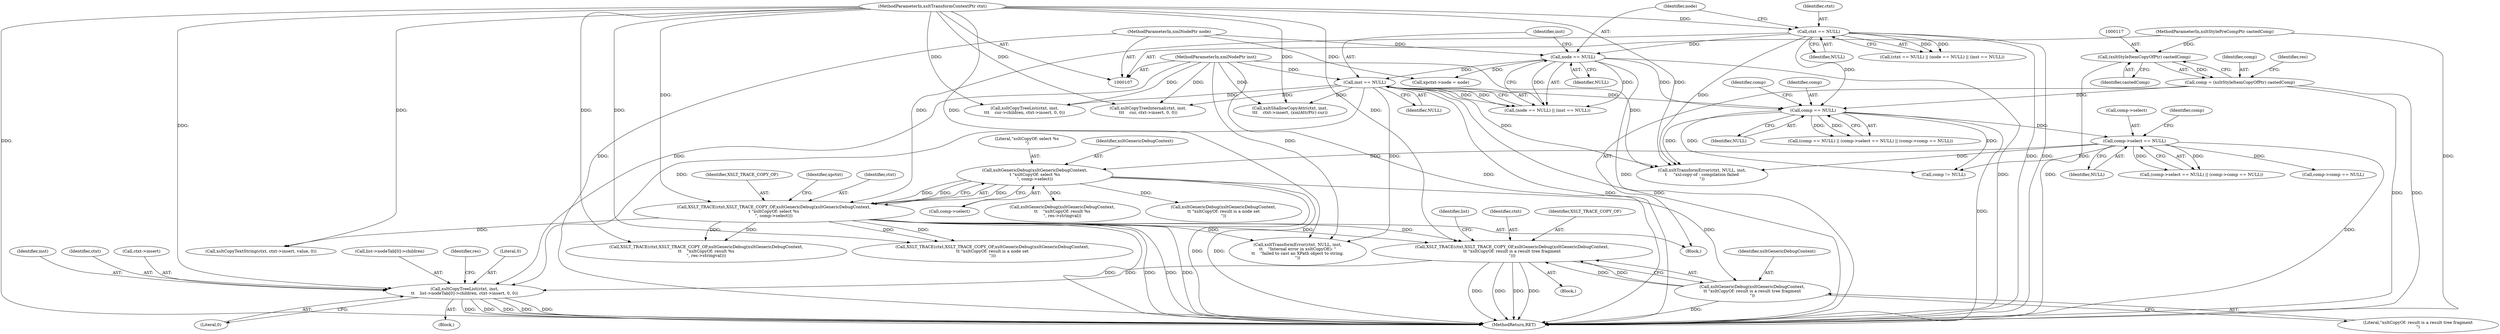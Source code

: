 digraph "0_Chrome_96dbafe288dbe2f0cc45fa3c39daf6d0c37acbab_35@array" {
"1000461" [label="(Call,xsltCopyTreeList(ctxt, inst,\n\t\t    list->nodeTab[0]->children, ctxt->insert, 0, 0))"];
"1000424" [label="(Call,XSLT_TRACE(ctxt,XSLT_TRACE_COPY_OF,xsltGenericDebug(xsltGenericDebugContext,\n\t\t \"xsltCopyOf: result is a result tree fragment\n\")))"];
"1000171" [label="(Call,XSLT_TRACE(ctxt,XSLT_TRACE_COPY_OF,xsltGenericDebug(xsltGenericDebugContext,\n\t \"xsltCopyOf: select %s\n\", comp->select)))"];
"1000137" [label="(Call,ctxt == NULL)"];
"1000108" [label="(MethodParameterIn,xsltTransformContextPtr ctxt)"];
"1000174" [label="(Call,xsltGenericDebug(xsltGenericDebugContext,\n\t \"xsltCopyOf: select %s\n\", comp->select))"];
"1000154" [label="(Call,comp->select == NULL)"];
"1000150" [label="(Call,comp == NULL)"];
"1000114" [label="(Call,comp = (xsltStyleItemCopyOfPtr) castedComp)"];
"1000116" [label="(Call,(xsltStyleItemCopyOfPtr) castedComp)"];
"1000111" [label="(MethodParameterIn,xsltStylePreCompPtr castedComp)"];
"1000141" [label="(Call,node == NULL)"];
"1000109" [label="(MethodParameterIn,xmlNodePtr node)"];
"1000144" [label="(Call,inst == NULL)"];
"1000110" [label="(MethodParameterIn,xmlNodePtr inst)"];
"1000427" [label="(Call,xsltGenericDebug(xsltGenericDebugContext,\n\t\t \"xsltCopyOf: result is a result tree fragment\n\"))"];
"1000161" [label="(Identifier,comp)"];
"1000118" [label="(Identifier,castedComp)"];
"1000111" [label="(MethodParameterIn,xsltStylePreCompPtr castedComp)"];
"1000426" [label="(Identifier,XSLT_TRACE_COPY_OF)"];
"1000138" [label="(Identifier,ctxt)"];
"1000165" [label="(Call,xsltTransformError(ctxt, NULL, inst,\n\t     \"xsl:copy-of : compilation failed\n\"))"];
"1000159" [label="(Call,comp->comp == NULL)"];
"1000461" [label="(Call,xsltCopyTreeList(ctxt, inst,\n\t\t    list->nodeTab[0]->children, ctxt->insert, 0, 0))"];
"1000149" [label="(Call,(comp == NULL) || (comp->select == NULL) || (comp->comp == NULL))"];
"1000155" [label="(Call,comp->select)"];
"1000153" [label="(Call,(comp->select == NULL) || (comp->comp == NULL))"];
"1000141" [label="(Call,node == NULL)"];
"1000537" [label="(Identifier,res)"];
"1000137" [label="(Call,ctxt == NULL)"];
"1000463" [label="(Identifier,inst)"];
"1000431" [label="(Identifier,list)"];
"1000173" [label="(Identifier,XSLT_TRACE_COPY_OF)"];
"1000475" [label="(Literal,0)"];
"1000519" [label="(Call,XSLT_TRACE(ctxt,XSLT_TRACE_COPY_OF,xsltGenericDebug(xsltGenericDebugContext,\n\t\t    \"xsltCopyOf: result %s\n\", res->stringval)))"];
"1000156" [label="(Identifier,comp)"];
"1000177" [label="(Call,comp->select)"];
"1000323" [label="(Call,XSLT_TRACE(ctxt,XSLT_TRACE_COPY_OF,xsltGenericDebug(xsltGenericDebugContext,\n\t\t \"xsltCopyOf: result is a node set\n\")))"];
"1000427" [label="(Call,xsltGenericDebug(xsltGenericDebugContext,\n\t\t \"xsltCopyOf: result is a result tree fragment\n\"))"];
"1000510" [label="(Call,xsltCopyTextString(ctxt, ctxt->insert, value, 0))"];
"1000176" [label="(Literal,\"xsltCopyOf: select %s\n\")"];
"1000462" [label="(Identifier,ctxt)"];
"1000144" [label="(Call,inst == NULL)"];
"1000136" [label="(Call,(ctxt == NULL) || (node == NULL) || (inst == NULL))"];
"1000150" [label="(Call,comp == NULL)"];
"1000112" [label="(Block,)"];
"1000114" [label="(Call,comp = (xsltStyleItemCopyOfPtr) castedComp)"];
"1000145" [label="(Identifier,inst)"];
"1000146" [label="(Identifier,NULL)"];
"1000158" [label="(Identifier,NULL)"];
"1000152" [label="(Identifier,NULL)"];
"1000154" [label="(Call,comp->select == NULL)"];
"1000407" [label="(Call,xsltCopyTreeInternal(ctxt, inst,\n\t\t\t    cur, ctxt->insert, 0, 0))"];
"1000181" [label="(Identifier,xpctxt)"];
"1000522" [label="(Call,xsltGenericDebug(xsltGenericDebugContext,\n\t\t    \"xsltCopyOf: result %s\n\", res->stringval))"];
"1000464" [label="(Call,list->nodeTab[0]->children)"];
"1000221" [label="(Call,comp != NULL)"];
"1000151" [label="(Identifier,comp)"];
"1000428" [label="(Identifier,xsltGenericDebugContext)"];
"1000110" [label="(MethodParameterIn,xmlNodePtr inst)"];
"1000109" [label="(MethodParameterIn,xmlNodePtr node)"];
"1000423" [label="(Block,)"];
"1000377" [label="(Call,xsltCopyTreeList(ctxt, inst,\n\t\t\t    cur->children, ctxt->insert, 0, 0))"];
"1000541" [label="(MethodReturn,RET)"];
"1000396" [label="(Call,xsltShallowCopyAttr(ctxt, inst,\n\t\t\t    ctxt->insert, (xmlAttrPtr) cur))"];
"1000142" [label="(Identifier,node)"];
"1000474" [label="(Literal,0)"];
"1000108" [label="(MethodParameterIn,xsltTransformContextPtr ctxt)"];
"1000140" [label="(Call,(node == NULL) || (inst == NULL))"];
"1000460" [label="(Block,)"];
"1000115" [label="(Identifier,comp)"];
"1000121" [label="(Identifier,res)"];
"1000424" [label="(Call,XSLT_TRACE(ctxt,XSLT_TRACE_COPY_OF,xsltGenericDebug(xsltGenericDebugContext,\n\t\t \"xsltCopyOf: result is a result tree fragment\n\")))"];
"1000425" [label="(Identifier,ctxt)"];
"1000143" [label="(Identifier,NULL)"];
"1000491" [label="(Call,xsltTransformError(ctxt, NULL, inst,\n\t\t    \"Internal error in xsltCopyOf(): \"\n\t\t    \"failed to cast an XPath object to string.\n\"))"];
"1000116" [label="(Call,(xsltStyleItemCopyOfPtr) castedComp)"];
"1000429" [label="(Literal,\"xsltCopyOf: result is a result tree fragment\n\")"];
"1000171" [label="(Call,XSLT_TRACE(ctxt,XSLT_TRACE_COPY_OF,xsltGenericDebug(xsltGenericDebugContext,\n\t \"xsltCopyOf: select %s\n\", comp->select)))"];
"1000139" [label="(Identifier,NULL)"];
"1000215" [label="(Call,xpctxt->node = node)"];
"1000471" [label="(Call,ctxt->insert)"];
"1000175" [label="(Identifier,xsltGenericDebugContext)"];
"1000172" [label="(Identifier,ctxt)"];
"1000174" [label="(Call,xsltGenericDebug(xsltGenericDebugContext,\n\t \"xsltCopyOf: select %s\n\", comp->select))"];
"1000326" [label="(Call,xsltGenericDebug(xsltGenericDebugContext,\n\t\t \"xsltCopyOf: result is a node set\n\"))"];
"1000461" -> "1000460"  [label="AST: "];
"1000461" -> "1000475"  [label="CFG: "];
"1000462" -> "1000461"  [label="AST: "];
"1000463" -> "1000461"  [label="AST: "];
"1000464" -> "1000461"  [label="AST: "];
"1000471" -> "1000461"  [label="AST: "];
"1000474" -> "1000461"  [label="AST: "];
"1000475" -> "1000461"  [label="AST: "];
"1000537" -> "1000461"  [label="CFG: "];
"1000461" -> "1000541"  [label="DDG: "];
"1000461" -> "1000541"  [label="DDG: "];
"1000461" -> "1000541"  [label="DDG: "];
"1000461" -> "1000541"  [label="DDG: "];
"1000461" -> "1000541"  [label="DDG: "];
"1000424" -> "1000461"  [label="DDG: "];
"1000108" -> "1000461"  [label="DDG: "];
"1000144" -> "1000461"  [label="DDG: "];
"1000110" -> "1000461"  [label="DDG: "];
"1000424" -> "1000423"  [label="AST: "];
"1000424" -> "1000427"  [label="CFG: "];
"1000425" -> "1000424"  [label="AST: "];
"1000426" -> "1000424"  [label="AST: "];
"1000427" -> "1000424"  [label="AST: "];
"1000431" -> "1000424"  [label="CFG: "];
"1000424" -> "1000541"  [label="DDG: "];
"1000424" -> "1000541"  [label="DDG: "];
"1000424" -> "1000541"  [label="DDG: "];
"1000424" -> "1000541"  [label="DDG: "];
"1000171" -> "1000424"  [label="DDG: "];
"1000171" -> "1000424"  [label="DDG: "];
"1000108" -> "1000424"  [label="DDG: "];
"1000427" -> "1000424"  [label="DDG: "];
"1000427" -> "1000424"  [label="DDG: "];
"1000171" -> "1000112"  [label="AST: "];
"1000171" -> "1000174"  [label="CFG: "];
"1000172" -> "1000171"  [label="AST: "];
"1000173" -> "1000171"  [label="AST: "];
"1000174" -> "1000171"  [label="AST: "];
"1000181" -> "1000171"  [label="CFG: "];
"1000171" -> "1000541"  [label="DDG: "];
"1000171" -> "1000541"  [label="DDG: "];
"1000171" -> "1000541"  [label="DDG: "];
"1000171" -> "1000541"  [label="DDG: "];
"1000137" -> "1000171"  [label="DDG: "];
"1000108" -> "1000171"  [label="DDG: "];
"1000174" -> "1000171"  [label="DDG: "];
"1000174" -> "1000171"  [label="DDG: "];
"1000174" -> "1000171"  [label="DDG: "];
"1000171" -> "1000323"  [label="DDG: "];
"1000171" -> "1000323"  [label="DDG: "];
"1000171" -> "1000491"  [label="DDG: "];
"1000171" -> "1000510"  [label="DDG: "];
"1000171" -> "1000519"  [label="DDG: "];
"1000171" -> "1000519"  [label="DDG: "];
"1000137" -> "1000136"  [label="AST: "];
"1000137" -> "1000139"  [label="CFG: "];
"1000138" -> "1000137"  [label="AST: "];
"1000139" -> "1000137"  [label="AST: "];
"1000142" -> "1000137"  [label="CFG: "];
"1000136" -> "1000137"  [label="CFG: "];
"1000137" -> "1000541"  [label="DDG: "];
"1000137" -> "1000541"  [label="DDG: "];
"1000137" -> "1000136"  [label="DDG: "];
"1000137" -> "1000136"  [label="DDG: "];
"1000108" -> "1000137"  [label="DDG: "];
"1000137" -> "1000141"  [label="DDG: "];
"1000137" -> "1000150"  [label="DDG: "];
"1000137" -> "1000165"  [label="DDG: "];
"1000108" -> "1000107"  [label="AST: "];
"1000108" -> "1000541"  [label="DDG: "];
"1000108" -> "1000165"  [label="DDG: "];
"1000108" -> "1000323"  [label="DDG: "];
"1000108" -> "1000377"  [label="DDG: "];
"1000108" -> "1000396"  [label="DDG: "];
"1000108" -> "1000407"  [label="DDG: "];
"1000108" -> "1000491"  [label="DDG: "];
"1000108" -> "1000510"  [label="DDG: "];
"1000108" -> "1000519"  [label="DDG: "];
"1000174" -> "1000177"  [label="CFG: "];
"1000175" -> "1000174"  [label="AST: "];
"1000176" -> "1000174"  [label="AST: "];
"1000177" -> "1000174"  [label="AST: "];
"1000174" -> "1000541"  [label="DDG: "];
"1000174" -> "1000541"  [label="DDG: "];
"1000154" -> "1000174"  [label="DDG: "];
"1000174" -> "1000326"  [label="DDG: "];
"1000174" -> "1000427"  [label="DDG: "];
"1000174" -> "1000522"  [label="DDG: "];
"1000154" -> "1000153"  [label="AST: "];
"1000154" -> "1000158"  [label="CFG: "];
"1000155" -> "1000154"  [label="AST: "];
"1000158" -> "1000154"  [label="AST: "];
"1000161" -> "1000154"  [label="CFG: "];
"1000153" -> "1000154"  [label="CFG: "];
"1000154" -> "1000541"  [label="DDG: "];
"1000154" -> "1000153"  [label="DDG: "];
"1000154" -> "1000153"  [label="DDG: "];
"1000150" -> "1000154"  [label="DDG: "];
"1000154" -> "1000159"  [label="DDG: "];
"1000154" -> "1000165"  [label="DDG: "];
"1000154" -> "1000221"  [label="DDG: "];
"1000150" -> "1000149"  [label="AST: "];
"1000150" -> "1000152"  [label="CFG: "];
"1000151" -> "1000150"  [label="AST: "];
"1000152" -> "1000150"  [label="AST: "];
"1000156" -> "1000150"  [label="CFG: "];
"1000149" -> "1000150"  [label="CFG: "];
"1000150" -> "1000541"  [label="DDG: "];
"1000150" -> "1000149"  [label="DDG: "];
"1000150" -> "1000149"  [label="DDG: "];
"1000114" -> "1000150"  [label="DDG: "];
"1000141" -> "1000150"  [label="DDG: "];
"1000144" -> "1000150"  [label="DDG: "];
"1000150" -> "1000165"  [label="DDG: "];
"1000150" -> "1000221"  [label="DDG: "];
"1000150" -> "1000221"  [label="DDG: "];
"1000114" -> "1000112"  [label="AST: "];
"1000114" -> "1000116"  [label="CFG: "];
"1000115" -> "1000114"  [label="AST: "];
"1000116" -> "1000114"  [label="AST: "];
"1000121" -> "1000114"  [label="CFG: "];
"1000114" -> "1000541"  [label="DDG: "];
"1000114" -> "1000541"  [label="DDG: "];
"1000116" -> "1000114"  [label="DDG: "];
"1000116" -> "1000118"  [label="CFG: "];
"1000117" -> "1000116"  [label="AST: "];
"1000118" -> "1000116"  [label="AST: "];
"1000116" -> "1000541"  [label="DDG: "];
"1000111" -> "1000116"  [label="DDG: "];
"1000111" -> "1000107"  [label="AST: "];
"1000111" -> "1000541"  [label="DDG: "];
"1000141" -> "1000140"  [label="AST: "];
"1000141" -> "1000143"  [label="CFG: "];
"1000142" -> "1000141"  [label="AST: "];
"1000143" -> "1000141"  [label="AST: "];
"1000145" -> "1000141"  [label="CFG: "];
"1000140" -> "1000141"  [label="CFG: "];
"1000141" -> "1000541"  [label="DDG: "];
"1000141" -> "1000541"  [label="DDG: "];
"1000141" -> "1000140"  [label="DDG: "];
"1000141" -> "1000140"  [label="DDG: "];
"1000109" -> "1000141"  [label="DDG: "];
"1000141" -> "1000144"  [label="DDG: "];
"1000141" -> "1000215"  [label="DDG: "];
"1000109" -> "1000107"  [label="AST: "];
"1000109" -> "1000541"  [label="DDG: "];
"1000109" -> "1000215"  [label="DDG: "];
"1000144" -> "1000140"  [label="AST: "];
"1000144" -> "1000146"  [label="CFG: "];
"1000145" -> "1000144"  [label="AST: "];
"1000146" -> "1000144"  [label="AST: "];
"1000140" -> "1000144"  [label="CFG: "];
"1000144" -> "1000541"  [label="DDG: "];
"1000144" -> "1000541"  [label="DDG: "];
"1000144" -> "1000140"  [label="DDG: "];
"1000144" -> "1000140"  [label="DDG: "];
"1000110" -> "1000144"  [label="DDG: "];
"1000144" -> "1000165"  [label="DDG: "];
"1000144" -> "1000377"  [label="DDG: "];
"1000144" -> "1000396"  [label="DDG: "];
"1000144" -> "1000407"  [label="DDG: "];
"1000144" -> "1000491"  [label="DDG: "];
"1000110" -> "1000107"  [label="AST: "];
"1000110" -> "1000541"  [label="DDG: "];
"1000110" -> "1000165"  [label="DDG: "];
"1000110" -> "1000377"  [label="DDG: "];
"1000110" -> "1000396"  [label="DDG: "];
"1000110" -> "1000407"  [label="DDG: "];
"1000110" -> "1000491"  [label="DDG: "];
"1000427" -> "1000429"  [label="CFG: "];
"1000428" -> "1000427"  [label="AST: "];
"1000429" -> "1000427"  [label="AST: "];
"1000427" -> "1000541"  [label="DDG: "];
}
